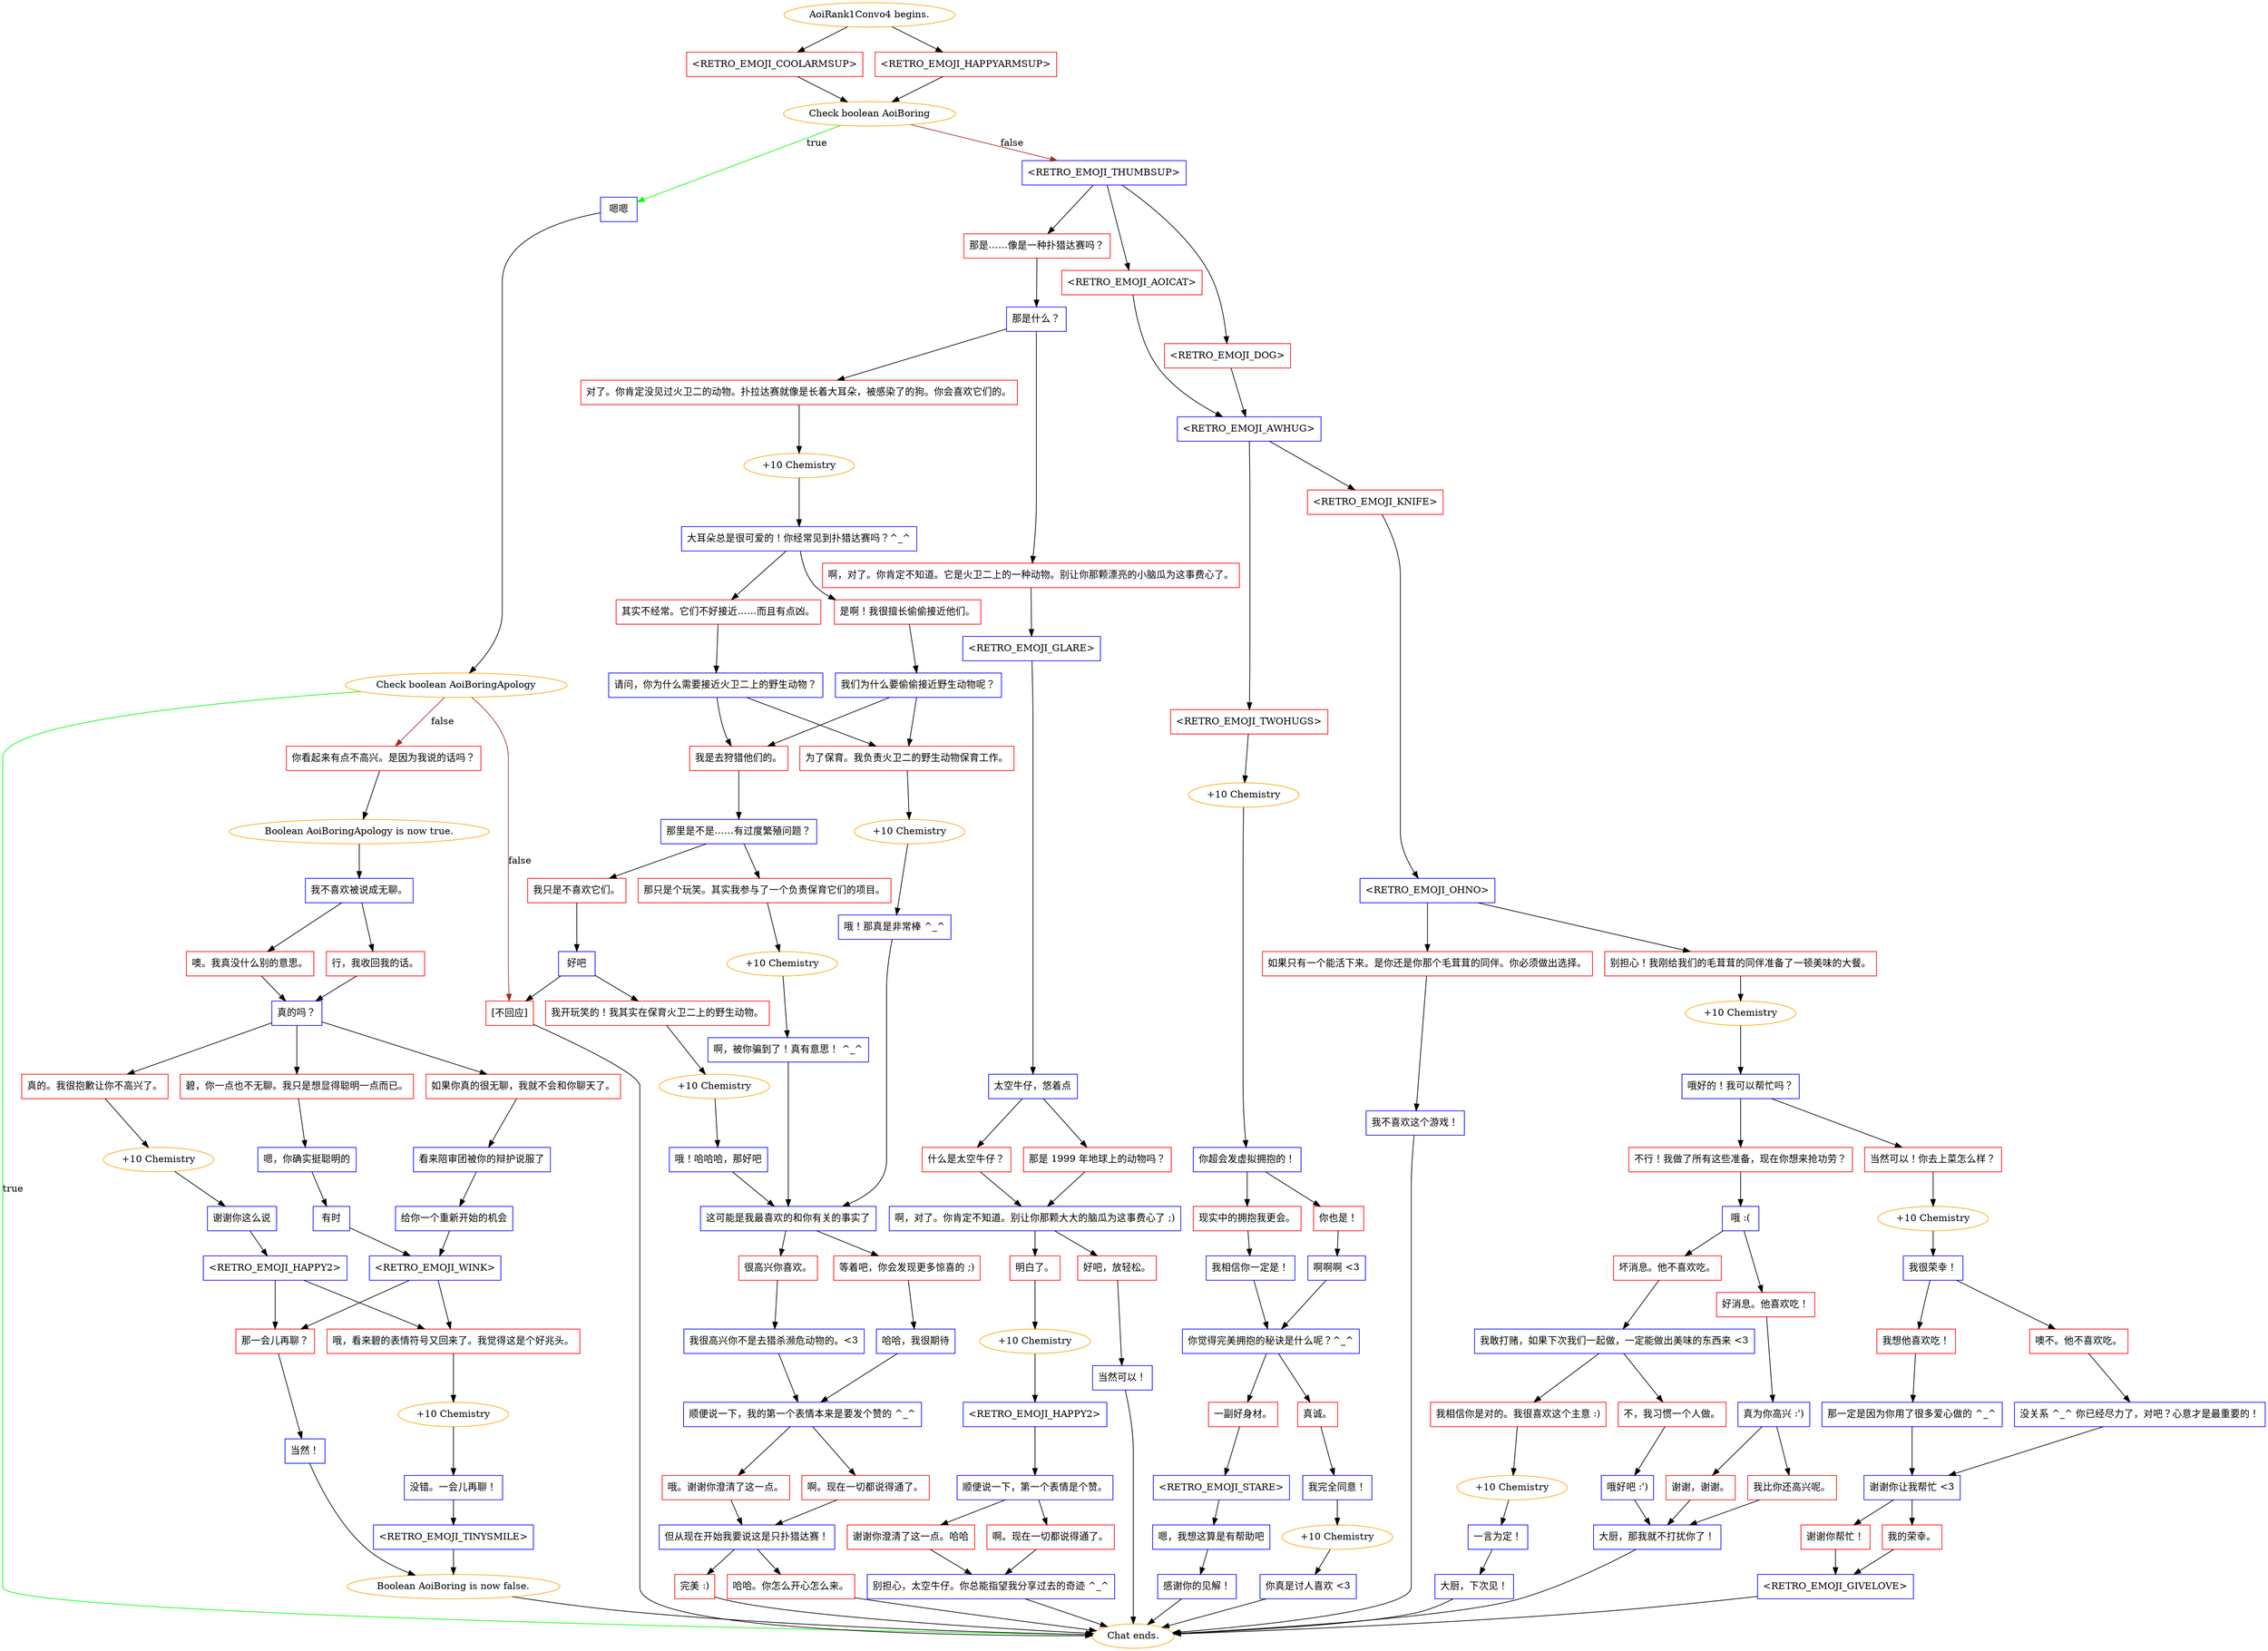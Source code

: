 digraph {
	"AoiRank1Convo4 begins." [color=orange];
		"AoiRank1Convo4 begins." -> j1116239077;
		"AoiRank1Convo4 begins." -> j1334370019;
	j1116239077 [label="<RETRO_EMOJI_COOLARMSUP>",shape=box,color=red];
		j1116239077 -> j3502165041;
	j1334370019 [label="<RETRO_EMOJI_HAPPYARMSUP>",shape=box,color=red];
		j1334370019 -> j3502165041;
	j3502165041 [label="Check boolean AoiBoring",color=orange];
		j3502165041 -> j893703541 [label=true,color=green];
		j3502165041 -> j3765989599 [label=false,color=brown];
	j893703541 [label="嗯嗯",shape=box,color=blue];
		j893703541 -> j4267925097;
	j3765989599 [label="<RETRO_EMOJI_THUMBSUP>",shape=box,color=blue];
		j3765989599 -> j939315100;
		j3765989599 -> j3577242513;
		j3765989599 -> j2643560838;
	j4267925097 [label="Check boolean AoiBoringApology",color=orange];
		j4267925097 -> "Chat ends." [label=true,color=green];
		j4267925097 -> j1233952777 [label=false,color=brown];
		j4267925097 -> j3001140442 [label=false,color=brown];
	j939315100 [label="那是……像是一种扑猎达赛吗？",shape=box,color=red];
		j939315100 -> j2625670834;
	j3577242513 [label="<RETRO_EMOJI_AOICAT>",shape=box,color=red];
		j3577242513 -> j442971118;
	j2643560838 [label="<RETRO_EMOJI_DOG>",shape=box,color=red];
		j2643560838 -> j442971118;
	"Chat ends." [color=orange];
	j1233952777 [label="你看起来有点不高兴。是因为我说的话吗？",shape=box,color=red];
		j1233952777 -> j2846394435;
	j3001140442 [label="[不回应]",shape=box,color=red];
		j3001140442 -> "Chat ends.";
	j2625670834 [label="那是什么？",shape=box,color=blue];
		j2625670834 -> j898593492;
		j2625670834 -> j3359259357;
	j442971118 [label="<RETRO_EMOJI_AWHUG>",shape=box,color=blue];
		j442971118 -> j1295087373;
		j442971118 -> j565201493;
	j2846394435 [label="Boolean AoiBoringApology is now true.",color=orange];
		j2846394435 -> j3640777645;
	j898593492 [label="对了。你肯定没见过火卫二的动物。扑拉达赛就像是长着大耳朵，被感染了的狗。你会喜欢它们的。",shape=box,color=red];
		j898593492 -> j2795622993;
	j3359259357 [label="啊，对了。你肯定不知道。它是火卫二上的一种动物。别让你那颗漂亮的小脑瓜为这事费心了。",shape=box,color=red];
		j3359259357 -> j2681489627;
	j1295087373 [label="<RETRO_EMOJI_TWOHUGS>",shape=box,color=red];
		j1295087373 -> j2215842440;
	j565201493 [label="<RETRO_EMOJI_KNIFE>",shape=box,color=red];
		j565201493 -> j1895744563;
	j3640777645 [label="我不喜欢被说成无聊。",shape=box,color=blue];
		j3640777645 -> j506153059;
		j3640777645 -> j2619118805;
	j2795622993 [label="+10 Chemistry",color=orange];
		j2795622993 -> j4220514020;
	j2681489627 [label="<RETRO_EMOJI_GLARE>",shape=box,color=blue];
		j2681489627 -> j2944992361;
	j2215842440 [label="+10 Chemistry",color=orange];
		j2215842440 -> j2714072486;
	j1895744563 [label="<RETRO_EMOJI_OHNO>",shape=box,color=blue];
		j1895744563 -> j2565191721;
		j1895744563 -> j2236349654;
	j506153059 [label="噢。我真没什么别的意思。",shape=box,color=red];
		j506153059 -> j2602867345;
	j2619118805 [label="行，我收回我的话。",shape=box,color=red];
		j2619118805 -> j2602867345;
	j4220514020 [label="大耳朵总是很可爱的！你经常见到扑猎达赛吗？^_^",shape=box,color=blue];
		j4220514020 -> j53566148;
		j4220514020 -> j3485237725;
	j2944992361 [label="太空牛仔，悠着点",shape=box,color=blue];
		j2944992361 -> j331796401;
		j2944992361 -> j2806720555;
	j2714072486 [label="你超会发虚拟拥抱的！",shape=box,color=blue];
		j2714072486 -> j268914330;
		j2714072486 -> j1428910591;
	j2565191721 [label="如果只有一个能活下来。是你还是你那个毛茸茸的同伴。你必须做出选择。",shape=box,color=red];
		j2565191721 -> j1849319920;
	j2236349654 [label="别担心！我刚给我们的毛茸茸的同伴准备了一顿美味的大餐。",shape=box,color=red];
		j2236349654 -> j4172863133;
	j2602867345 [label="真的吗？",shape=box,color=blue];
		j2602867345 -> j1744279786;
		j2602867345 -> j2585972446;
		j2602867345 -> j1535041326;
	j53566148 [label="其实不经常。它们不好接近……而且有点凶。",shape=box,color=red];
		j53566148 -> j2536145466;
	j3485237725 [label="是啊！我很擅长偷偷接近他们。",shape=box,color=red];
		j3485237725 -> j4180876969;
	j331796401 [label="什么是太空牛仔？",shape=box,color=red];
		j331796401 -> j690271811;
	j2806720555 [label="那是 1999 年地球上的动物吗？",shape=box,color=red];
		j2806720555 -> j690271811;
	j268914330 [label="现实中的拥抱我更会。",shape=box,color=red];
		j268914330 -> j1169231846;
	j1428910591 [label="你也是！",shape=box,color=red];
		j1428910591 -> j4090432383;
	j1849319920 [label="我不喜欢这个游戏！",shape=box,color=blue];
		j1849319920 -> "Chat ends.";
	j4172863133 [label="+10 Chemistry",color=orange];
		j4172863133 -> j1656377580;
	j1744279786 [label="真的。我很抱歉让你不高兴了。",shape=box,color=red];
		j1744279786 -> j1192852665;
	j2585972446 [label="碧，你一点也不无聊。我只是想显得聪明一点而已。",shape=box,color=red];
		j2585972446 -> j219908060;
	j1535041326 [label="如果你真的很无聊，我就不会和你聊天了。",shape=box,color=red];
		j1535041326 -> j1626025564;
	j2536145466 [label="请问，你为什么需要接近火卫二上的野生动物？",shape=box,color=blue];
		j2536145466 -> j3658197645;
		j2536145466 -> j3579595027;
	j4180876969 [label="我们为什么要偷偷接近野生动物呢？",shape=box,color=blue];
		j4180876969 -> j3658197645;
		j4180876969 -> j3579595027;
	j690271811 [label="啊，对了。你肯定不知道。别让你那颗大大的脑瓜为这事费心了 ;)",shape=box,color=blue];
		j690271811 -> j634098507;
		j690271811 -> j813139034;
	j1169231846 [label="我相信你一定是！",shape=box,color=blue];
		j1169231846 -> j1157215261;
	j4090432383 [label="啊啊啊 <3",shape=box,color=blue];
		j4090432383 -> j1157215261;
	j1656377580 [label="哦好的！我可以帮忙吗？",shape=box,color=blue];
		j1656377580 -> j1668985081;
		j1656377580 -> j4089361178;
	j1192852665 [label="+10 Chemistry",color=orange];
		j1192852665 -> j1367533965;
	j219908060 [label="嗯，你确实挺聪明的",shape=box,color=blue];
		j219908060 -> j144518340;
	j1626025564 [label="看来陪审团被你的辩护说服了",shape=box,color=blue];
		j1626025564 -> j1036256524;
	j3658197645 [label="我是去狩猎他们的。",shape=box,color=red];
		j3658197645 -> j1882372189;
	j3579595027 [label="为了保育。我负责火卫二的野生动物保育工作。",shape=box,color=red];
		j3579595027 -> j3837480416;
	j634098507 [label="明白了。",shape=box,color=red];
		j634098507 -> j3557840001;
	j813139034 [label="好吧，放轻松。",shape=box,color=red];
		j813139034 -> j482917999;
	j1157215261 [label="你觉得完美拥抱的秘诀是什么呢？^_^",shape=box,color=blue];
		j1157215261 -> j3857440172;
		j1157215261 -> j2852192239;
	j1668985081 [label="不行！我做了所有这些准备，现在你想来抢功劳？",shape=box,color=red];
		j1668985081 -> j4121347837;
	j4089361178 [label="当然可以！你去上菜怎么样？",shape=box,color=red];
		j4089361178 -> j227271646;
	j1367533965 [label="谢谢你这么说",shape=box,color=blue];
		j1367533965 -> j1572157123;
	j144518340 [label="有时",shape=box,color=blue];
		j144518340 -> j3818934539;
	j1036256524 [label="给你一个重新开始的机会",shape=box,color=blue];
		j1036256524 -> j3818934539;
	j1882372189 [label="那里是不是……有过度繁殖问题？",shape=box,color=blue];
		j1882372189 -> j3569917181;
		j1882372189 -> j2649840230;
	j3837480416 [label="+10 Chemistry",color=orange];
		j3837480416 -> j3922808230;
	j3557840001 [label="+10 Chemistry",color=orange];
		j3557840001 -> j3539729967;
	j482917999 [label="当然可以！",shape=box,color=blue];
		j482917999 -> "Chat ends.";
	j3857440172 [label="一副好身材。",shape=box,color=red];
		j3857440172 -> j343333512;
	j2852192239 [label="真诚。",shape=box,color=red];
		j2852192239 -> j500807632;
	j4121347837 [label="哦 :(",shape=box,color=blue];
		j4121347837 -> j1399326337;
		j4121347837 -> j3198379490;
	j227271646 [label="+10 Chemistry",color=orange];
		j227271646 -> j1776825653;
	j1572157123 [label="<RETRO_EMOJI_HAPPY2>",shape=box,color=blue];
		j1572157123 -> j2183469429;
		j1572157123 -> j2397717817;
	j3818934539 [label="<RETRO_EMOJI_WINK>",shape=box,color=blue];
		j3818934539 -> j2183469429;
		j3818934539 -> j2397717817;
	j3569917181 [label="我只是不喜欢它们。",shape=box,color=red];
		j3569917181 -> j532620922;
	j2649840230 [label="那只是个玩笑。其实我参与了一个负责保育它们的项目。",shape=box,color=red];
		j2649840230 -> j675541612;
	j3922808230 [label="哦！那真是非常棒 ^_^",shape=box,color=blue];
		j3922808230 -> j1238463557;
	j3539729967 [label="<RETRO_EMOJI_HAPPY2>",shape=box,color=blue];
		j3539729967 -> j2871067351;
	j343333512 [label="<RETRO_EMOJI_STARE>",shape=box,color=blue];
		j343333512 -> j4085751880;
	j500807632 [label="我完全同意！",shape=box,color=blue];
		j500807632 -> j3014451970;
	j1399326337 [label="坏消息。他不喜欢吃。",shape=box,color=red];
		j1399326337 -> j3573638115;
	j3198379490 [label="好消息。他喜欢吃！",shape=box,color=red];
		j3198379490 -> j4266591826;
	j1776825653 [label="我很荣幸！",shape=box,color=blue];
		j1776825653 -> j2907964410;
		j1776825653 -> j2013619455;
	j2183469429 [label="那一会儿再聊？",shape=box,color=red];
		j2183469429 -> j2782665458;
	j2397717817 [label="哦，看来碧的表情符号又回来了。我觉得这是个好兆头。",shape=box,color=red];
		j2397717817 -> j2214276619;
	j532620922 [label="好吧",shape=box,color=blue];
		j532620922 -> j2582451999;
		j532620922 -> j3001140442;
	j675541612 [label="+10 Chemistry",color=orange];
		j675541612 -> j3601404178;
	j1238463557 [label="这可能是我最喜欢的和你有关的事实了",shape=box,color=blue];
		j1238463557 -> j3992227581;
		j1238463557 -> j3920560800;
	j2871067351 [label="顺便说一下，第一个表情是个赞。",shape=box,color=blue];
		j2871067351 -> j280955647;
		j2871067351 -> j3685022863;
	j4085751880 [label="嗯，我想这算是有帮助吧",shape=box,color=blue];
		j4085751880 -> j2358934634;
	j3014451970 [label="+10 Chemistry",color=orange];
		j3014451970 -> j1150798453;
	j3573638115 [label="我敢打赌，如果下次我们一起做，一定能做出美味的东西来 <3",shape=box,color=blue];
		j3573638115 -> j1095912692;
		j3573638115 -> j1601930143;
	j4266591826 [label="真为你高兴 :')",shape=box,color=blue];
		j4266591826 -> j1183043996;
		j4266591826 -> j3963165488;
	j2907964410 [label="我想他喜欢吃！",shape=box,color=red];
		j2907964410 -> j132138411;
	j2013619455 [label="噢不。他不喜欢吃。",shape=box,color=red];
		j2013619455 -> j2013094038;
	j2782665458 [label="当然！",shape=box,color=blue];
		j2782665458 -> j2581611291;
	j2214276619 [label="+10 Chemistry",color=orange];
		j2214276619 -> j2331096750;
	j2582451999 [label="我开玩笑的！我其实在保育火卫二上的野生动物。",shape=box,color=red];
		j2582451999 -> j2472122485;
	j3601404178 [label="啊，被你骗到了！真有意思！ ^_^",shape=box,color=blue];
		j3601404178 -> j1238463557;
	j3992227581 [label="很高兴你喜欢。",shape=box,color=red];
		j3992227581 -> j2266068394;
	j3920560800 [label="等着吧，你会发现更多惊喜的 ;)",shape=box,color=red];
		j3920560800 -> j2314455670;
	j280955647 [label="谢谢你澄清了这一点。哈哈",shape=box,color=red];
		j280955647 -> j1842999369;
	j3685022863 [label="啊。现在一切都说得通了。",shape=box,color=red];
		j3685022863 -> j1842999369;
	j2358934634 [label="感谢你的见解！",shape=box,color=blue];
		j2358934634 -> "Chat ends.";
	j1150798453 [label="你真是讨人喜欢 <3",shape=box,color=blue];
		j1150798453 -> "Chat ends.";
	j1095912692 [label="我相信你是对的。我很喜欢这个主意 :)",shape=box,color=red];
		j1095912692 -> j2568514115;
	j1601930143 [label="不，我习惯一个人做。",shape=box,color=red];
		j1601930143 -> j1660463773;
	j1183043996 [label="谢谢，谢谢。",shape=box,color=red];
		j1183043996 -> j2790555720;
	j3963165488 [label="我比你还高兴呢。",shape=box,color=red];
		j3963165488 -> j2790555720;
	j132138411 [label="那一定是因为你用了很多爱心做的 ^_^",shape=box,color=blue];
		j132138411 -> j808532525;
	j2013094038 [label="没关系 ^_^ 你已经尽力了，对吧？心意才是最重要的！",shape=box,color=blue];
		j2013094038 -> j808532525;
	j2581611291 [label="Boolean AoiBoring is now false.",color=orange];
		j2581611291 -> "Chat ends.";
	j2331096750 [label="没错。一会儿再聊！",shape=box,color=blue];
		j2331096750 -> j153386734;
	j2472122485 [label="+10 Chemistry",color=orange];
		j2472122485 -> j1534678275;
	j2266068394 [label="我很高兴你不是去猎杀濒危动物的。<3",shape=box,color=blue];
		j2266068394 -> j2935077816;
	j2314455670 [label="哈哈，我很期待",shape=box,color=blue];
		j2314455670 -> j2935077816;
	j1842999369 [label="别担心，太空牛仔。你总能指望我分享过去的奇迹 ^_^",shape=box,color=blue];
		j1842999369 -> "Chat ends.";
	j2568514115 [label="+10 Chemistry",color=orange];
		j2568514115 -> j2243738507;
	j1660463773 [label="哦好吧 :')",shape=box,color=blue];
		j1660463773 -> j2790555720;
	j2790555720 [label="大厨，那我就不打扰你了！",shape=box,color=blue];
		j2790555720 -> "Chat ends.";
	j808532525 [label="谢谢你让我帮忙 <3",shape=box,color=blue];
		j808532525 -> j4273717691;
		j808532525 -> j931695932;
	j153386734 [label="<RETRO_EMOJI_TINYSMILE>",shape=box,color=blue];
		j153386734 -> j2581611291;
	j1534678275 [label="哦！哈哈哈，那好吧",shape=box,color=blue];
		j1534678275 -> j1238463557;
	j2935077816 [label="顺便说一下，我的第一个表情本来是要发个赞的 ^_^",shape=box,color=blue];
		j2935077816 -> j466053028;
		j2935077816 -> j1494152050;
	j2243738507 [label="一言为定！",shape=box,color=blue];
		j2243738507 -> j1799500301;
	j4273717691 [label="谢谢你帮忙！",shape=box,color=red];
		j4273717691 -> j3455463371;
	j931695932 [label="我的荣幸。",shape=box,color=red];
		j931695932 -> j3455463371;
	j466053028 [label="哦。谢谢你澄清了这一点。",shape=box,color=red];
		j466053028 -> j1053127292;
	j1494152050 [label="啊。现在一切都说得通了。",shape=box,color=red];
		j1494152050 -> j1053127292;
	j1799500301 [label="大厨，下次见！",shape=box,color=blue];
		j1799500301 -> "Chat ends.";
	j3455463371 [label="<RETRO_EMOJI_GIVELOVE>",shape=box,color=blue];
		j3455463371 -> "Chat ends.";
	j1053127292 [label="但从现在开始我要说这是只扑猎达赛！",shape=box,color=blue];
		j1053127292 -> j4259422119;
		j1053127292 -> j608316547;
	j4259422119 [label="完美 :)",shape=box,color=red];
		j4259422119 -> "Chat ends.";
	j608316547 [label="哈哈。你怎么开心怎么来。",shape=box,color=red];
		j608316547 -> "Chat ends.";
}